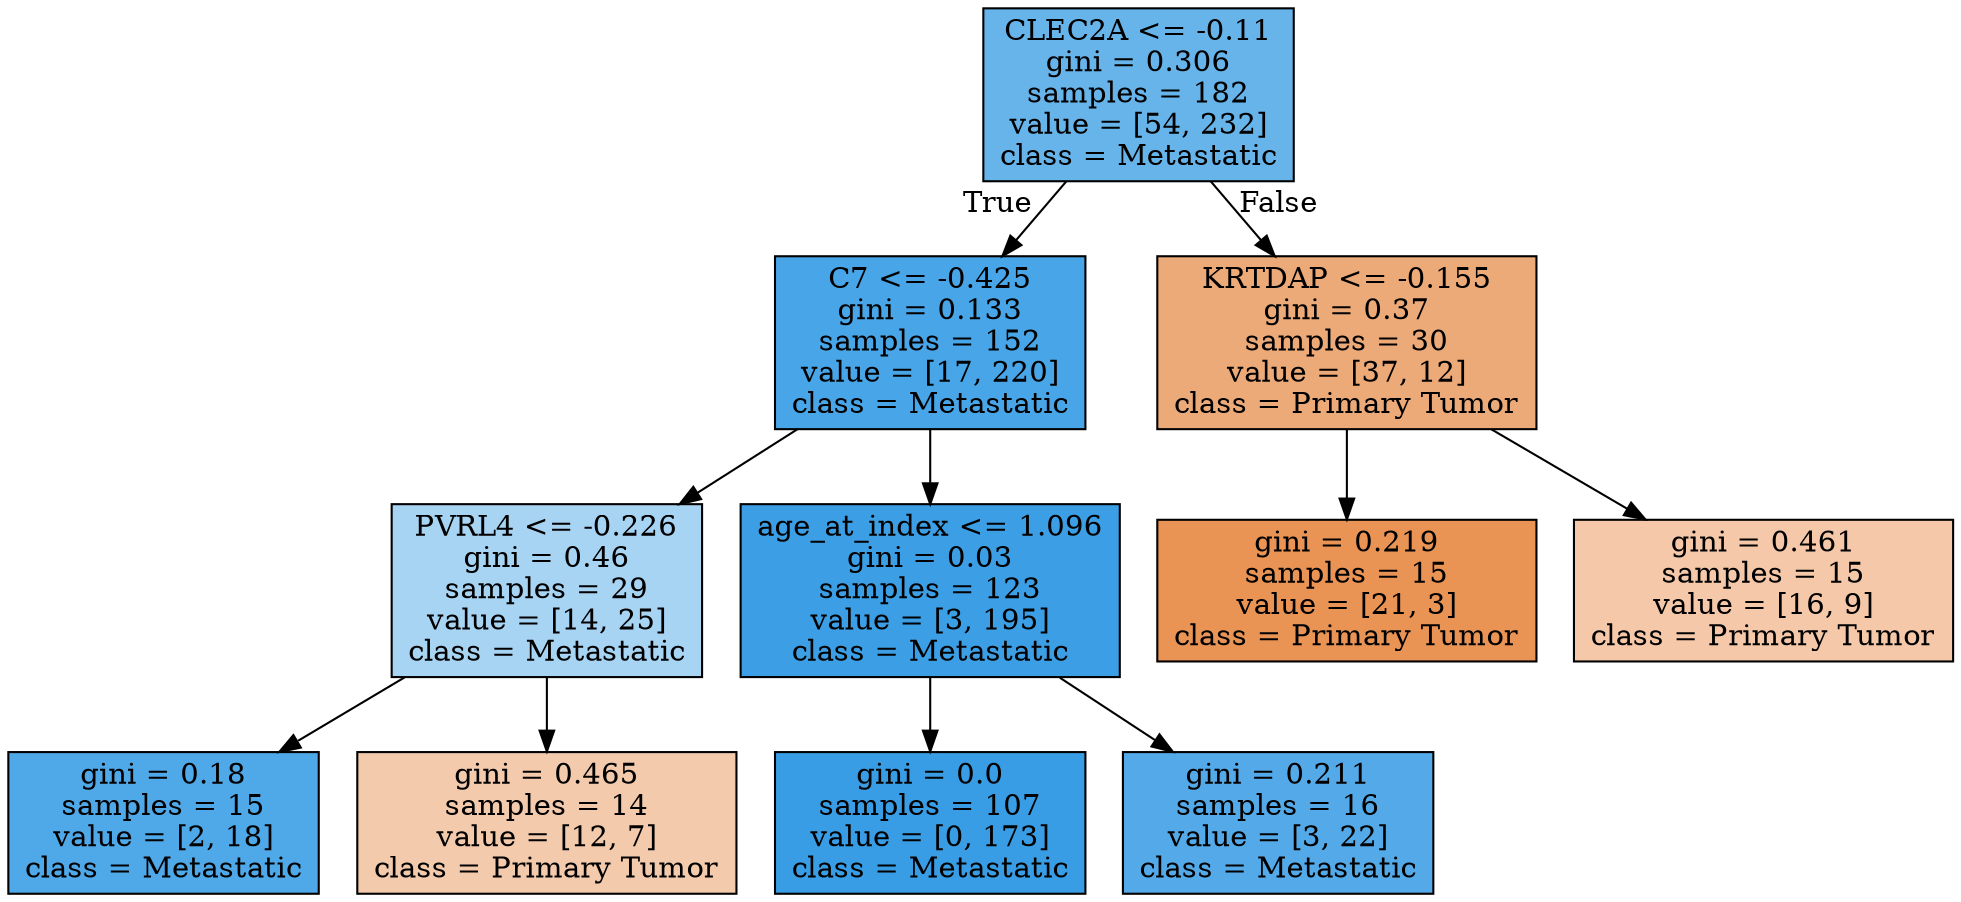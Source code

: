 digraph Tree {
node [shape=box, style="filled", color="black"] ;
0 [label="CLEC2A <= -0.11\ngini = 0.306\nsamples = 182\nvalue = [54, 232]\nclass = Metastatic", fillcolor="#67b4eb"] ;
1 [label="C7 <= -0.425\ngini = 0.133\nsamples = 152\nvalue = [17, 220]\nclass = Metastatic", fillcolor="#48a5e7"] ;
0 -> 1 [labeldistance=2.5, labelangle=45, headlabel="True"] ;
2 [label="PVRL4 <= -0.226\ngini = 0.46\nsamples = 29\nvalue = [14, 25]\nclass = Metastatic", fillcolor="#a8d4f4"] ;
1 -> 2 ;
3 [label="gini = 0.18\nsamples = 15\nvalue = [2, 18]\nclass = Metastatic", fillcolor="#4fa8e8"] ;
2 -> 3 ;
4 [label="gini = 0.465\nsamples = 14\nvalue = [12, 7]\nclass = Primary Tumor", fillcolor="#f4caac"] ;
2 -> 4 ;
5 [label="age_at_index <= 1.096\ngini = 0.03\nsamples = 123\nvalue = [3, 195]\nclass = Metastatic", fillcolor="#3c9fe5"] ;
1 -> 5 ;
6 [label="gini = 0.0\nsamples = 107\nvalue = [0, 173]\nclass = Metastatic", fillcolor="#399de5"] ;
5 -> 6 ;
7 [label="gini = 0.211\nsamples = 16\nvalue = [3, 22]\nclass = Metastatic", fillcolor="#54aae9"] ;
5 -> 7 ;
8 [label="KRTDAP <= -0.155\ngini = 0.37\nsamples = 30\nvalue = [37, 12]\nclass = Primary Tumor", fillcolor="#edaa79"] ;
0 -> 8 [labeldistance=2.5, labelangle=-45, headlabel="False"] ;
9 [label="gini = 0.219\nsamples = 15\nvalue = [21, 3]\nclass = Primary Tumor", fillcolor="#e99355"] ;
8 -> 9 ;
10 [label="gini = 0.461\nsamples = 15\nvalue = [16, 9]\nclass = Primary Tumor", fillcolor="#f4c8a8"] ;
8 -> 10 ;
}